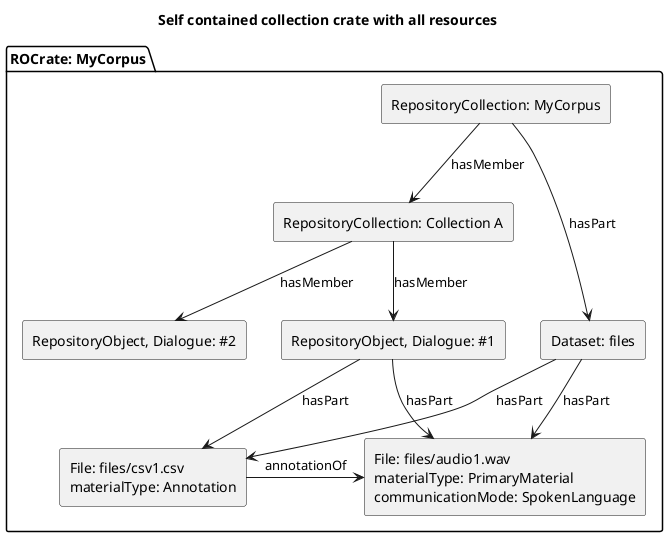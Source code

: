 
@startuml
title: Self contained collection crate with all resources
package "ROCrate: MyCorpus" {
   rectangle "RepositoryCollection: MyCorpus" as cc {

   }
   rectangle "RepositoryObject, Dialogue: #1" as o1 {

   }
   rectangle "RepositoryObject, Dialogue: #2" as o2 {

   }
   rectangle "File: files/audio1.wav\nmaterialType: PrimaryMaterial\ncommunicationMode: SpokenLanguage" as a1
   rectangle "File: files/csv1.csv\nmaterialType: Annotation" as csv1
   rectangle "Dataset: files" as files

  csv1 -> a1: annotationOf

   rectangle "RepositoryCollection: Collection A" as c2 {

   }


   
   cc -down-> c2 : hasMember

   c2 -down-> o1 : hasMember
   c2 -down-> o2 : hasMember

   o1 -down-> a1 : hasPart
   o1 -down-> csv1 : hasPart


   cc -down-> files : hasPart
   files -down-> csv1 : hasPart
   files -down-> a1 : hasPart


}

@enduml
